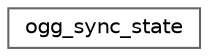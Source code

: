 digraph "Graphical Class Hierarchy"
{
 // LATEX_PDF_SIZE
  bgcolor="transparent";
  edge [fontname=Helvetica,fontsize=10,labelfontname=Helvetica,labelfontsize=10];
  node [fontname=Helvetica,fontsize=10,shape=box,height=0.2,width=0.4];
  rankdir="LR";
  Node0 [id="Node000000",label="ogg_sync_state",height=0.2,width=0.4,color="grey40", fillcolor="white", style="filled",URL="$structogg__sync__state.html",tooltip=" "];
}
